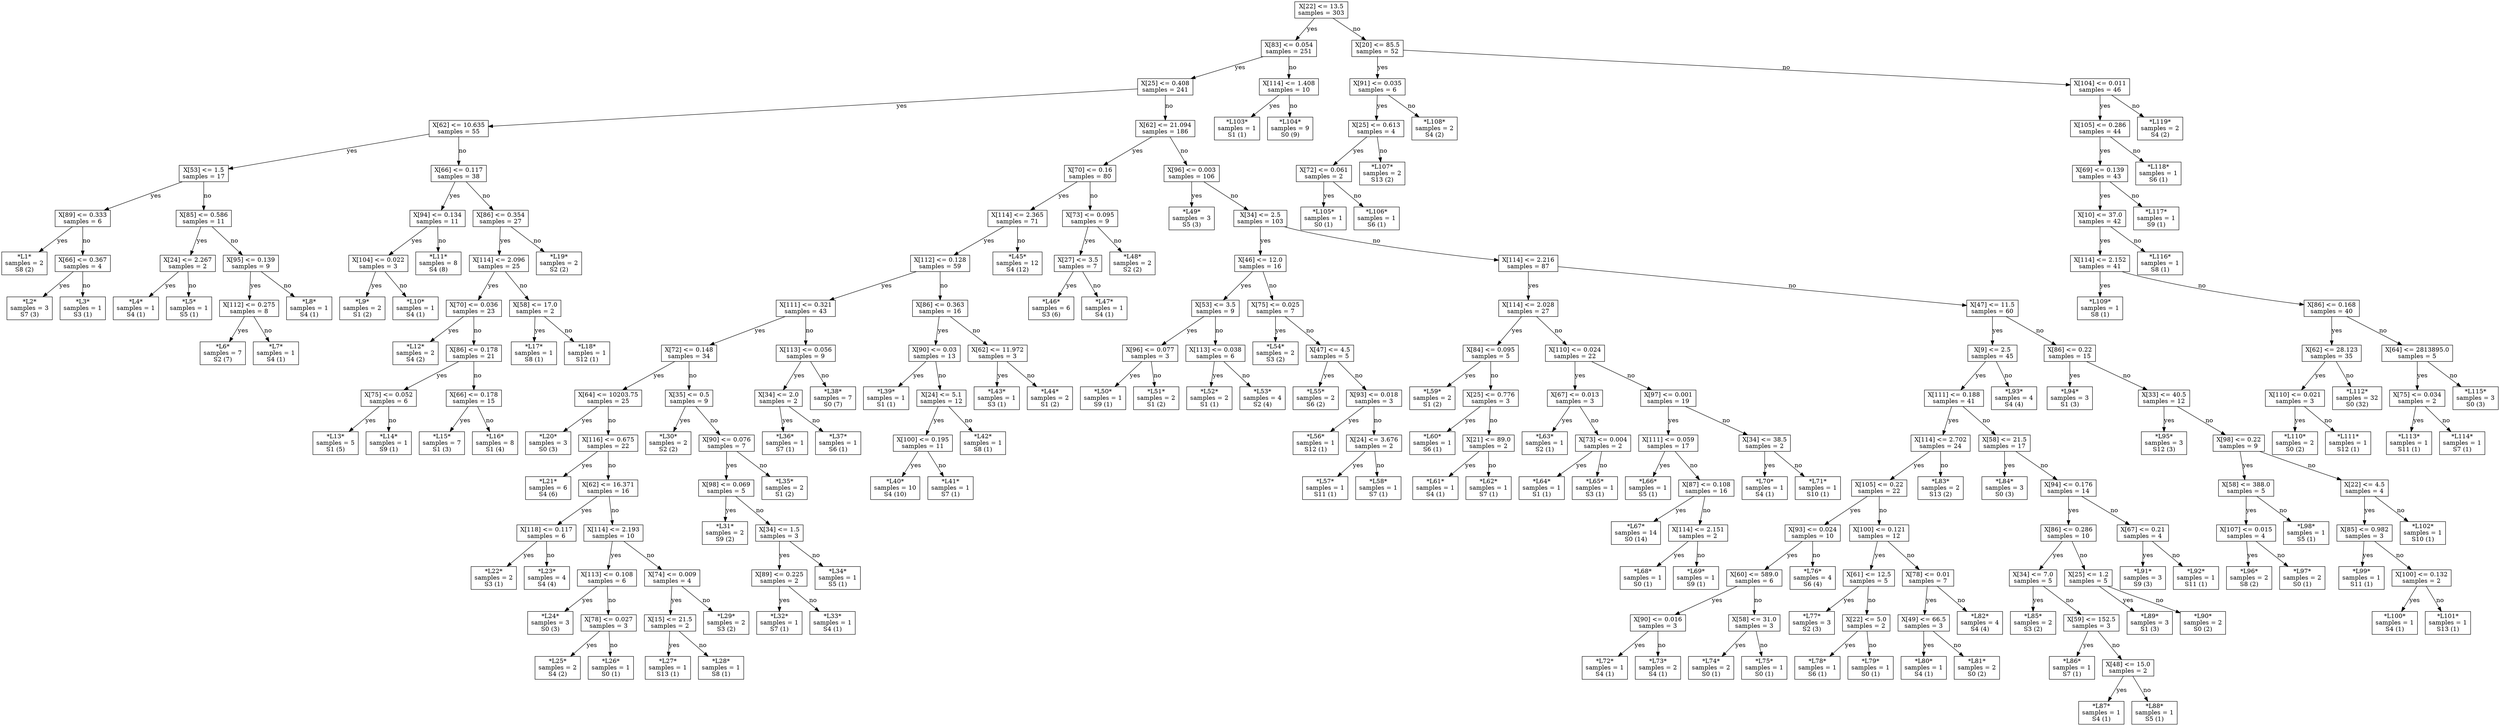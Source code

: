 digraph Tree {
node [shape=box] ;
0 [label="X[22] <= 13.5\nsamples = 303\n"] ;
1 [label="X[83] <= 0.054\nsamples = 251\n"] ;
0 -> 1 [label="yes"];
2 [label="X[25] <= 0.408\nsamples = 241\n"] ;
1 -> 2 [label="yes"];
3 [label="X[62] <= 10.635\nsamples = 55\n"] ;
2 -> 3 [label="yes"];
4 [label="X[53] <= 1.5\nsamples = 17\n"] ;
3 -> 4 [label="yes"];
5 [label="X[89] <= 0.333\nsamples = 6\n"] ;
4 -> 5 [label="yes"];
6 [label="*L1*\nsamples = 2\nS8 (2)\n"] ;
5 -> 6 [label="yes"];
7 [label="X[66] <= 0.367\nsamples = 4\n"] ;
5 -> 7 [label="no"];
8 [label="*L2*\nsamples = 3\nS7 (3)\n"] ;
7 -> 8 [label="yes"];
9 [label="*L3*\nsamples = 1\nS3 (1)\n"] ;
7 -> 9 [label="no"];
10 [label="X[85] <= 0.586\nsamples = 11\n"] ;
4 -> 10 [label="no"];
11 [label="X[24] <= 2.267\nsamples = 2\n"] ;
10 -> 11 [label="yes"];
12 [label="*L4*\nsamples = 1\nS4 (1)\n"] ;
11 -> 12 [label="yes"];
13 [label="*L5*\nsamples = 1\nS5 (1)\n"] ;
11 -> 13 [label="no"];
14 [label="X[95] <= 0.139\nsamples = 9\n"] ;
10 -> 14 [label="no"];
15 [label="X[112] <= 0.275\nsamples = 8\n"] ;
14 -> 15 [label="yes"];
16 [label="*L6*\nsamples = 7\nS2 (7)\n"] ;
15 -> 16 [label="yes"];
17 [label="*L7*\nsamples = 1\nS4 (1)\n"] ;
15 -> 17 [label="no"];
18 [label="*L8*\nsamples = 1\nS4 (1)\n"] ;
14 -> 18 [label="no"];
19 [label="X[66] <= 0.117\nsamples = 38\n"] ;
3 -> 19 [label="no"];
20 [label="X[94] <= 0.134\nsamples = 11\n"] ;
19 -> 20 [label="yes"];
21 [label="X[104] <= 0.022\nsamples = 3\n"] ;
20 -> 21 [label="yes"];
22 [label="*L9*\nsamples = 2\nS1 (2)\n"] ;
21 -> 22 [label="yes"];
23 [label="*L10*\nsamples = 1\nS4 (1)\n"] ;
21 -> 23 [label="no"];
24 [label="*L11*\nsamples = 8\nS4 (8)\n"] ;
20 -> 24 [label="no"];
25 [label="X[86] <= 0.354\nsamples = 27\n"] ;
19 -> 25 [label="no"];
26 [label="X[114] <= 2.096\nsamples = 25\n"] ;
25 -> 26 [label="yes"];
27 [label="X[70] <= 0.036\nsamples = 23\n"] ;
26 -> 27 [label="yes"];
28 [label="*L12*\nsamples = 2\nS4 (2)\n"] ;
27 -> 28 [label="yes"];
29 [label="X[86] <= 0.178\nsamples = 21\n"] ;
27 -> 29 [label="no"];
30 [label="X[75] <= 0.052\nsamples = 6\n"] ;
29 -> 30 [label="yes"];
31 [label="*L13*\nsamples = 5\nS1 (5)\n"] ;
30 -> 31 [label="yes"];
32 [label="*L14*\nsamples = 1\nS9 (1)\n"] ;
30 -> 32 [label="no"];
33 [label="X[66] <= 0.178\nsamples = 15\n"] ;
29 -> 33 [label="no"];
34 [label="*L15*\nsamples = 7\nS1 (3)\n"] ;
33 -> 34 [label="yes"];
35 [label="*L16*\nsamples = 8\nS1 (4)\n"] ;
33 -> 35 [label="no"];
36 [label="X[58] <= 17.0\nsamples = 2\n"] ;
26 -> 36 [label="no"];
37 [label="*L17*\nsamples = 1\nS8 (1)\n"] ;
36 -> 37 [label="yes"];
38 [label="*L18*\nsamples = 1\nS12 (1)\n"] ;
36 -> 38 [label="no"];
39 [label="*L19*\nsamples = 2\nS2 (2)\n"] ;
25 -> 39 [label="no"];
40 [label="X[62] <= 21.094\nsamples = 186\n"] ;
2 -> 40 [label="no"];
41 [label="X[70] <= 0.16\nsamples = 80\n"] ;
40 -> 41 [label="yes"];
42 [label="X[114] <= 2.365\nsamples = 71\n"] ;
41 -> 42 [label="yes"];
43 [label="X[112] <= 0.128\nsamples = 59\n"] ;
42 -> 43 [label="yes"];
44 [label="X[111] <= 0.321\nsamples = 43\n"] ;
43 -> 44 [label="yes"];
45 [label="X[72] <= 0.148\nsamples = 34\n"] ;
44 -> 45 [label="yes"];
46 [label="X[64] <= 10203.75\nsamples = 25\n"] ;
45 -> 46 [label="yes"];
47 [label="*L20*\nsamples = 3\nS0 (3)\n"] ;
46 -> 47 [label="yes"];
48 [label="X[116] <= 0.675\nsamples = 22\n"] ;
46 -> 48 [label="no"];
49 [label="*L21*\nsamples = 6\nS4 (6)\n"] ;
48 -> 49 [label="yes"];
50 [label="X[62] <= 16.371\nsamples = 16\n"] ;
48 -> 50 [label="no"];
51 [label="X[118] <= 0.117\nsamples = 6\n"] ;
50 -> 51 [label="yes"];
52 [label="*L22*\nsamples = 2\nS3 (1)\n"] ;
51 -> 52 [label="yes"];
53 [label="*L23*\nsamples = 4\nS4 (4)\n"] ;
51 -> 53 [label="no"];
54 [label="X[114] <= 2.193\nsamples = 10\n"] ;
50 -> 54 [label="no"];
55 [label="X[113] <= 0.108\nsamples = 6\n"] ;
54 -> 55 [label="yes"];
56 [label="*L24*\nsamples = 3\nS0 (3)\n"] ;
55 -> 56 [label="yes"];
57 [label="X[78] <= 0.027\nsamples = 3\n"] ;
55 -> 57 [label="no"];
58 [label="*L25*\nsamples = 2\nS4 (2)\n"] ;
57 -> 58 [label="yes"];
59 [label="*L26*\nsamples = 1\nS0 (1)\n"] ;
57 -> 59 [label="no"];
60 [label="X[74] <= 0.009\nsamples = 4\n"] ;
54 -> 60 [label="no"];
61 [label="X[15] <= 21.5\nsamples = 2\n"] ;
60 -> 61 [label="yes"];
62 [label="*L27*\nsamples = 1\nS13 (1)\n"] ;
61 -> 62 [label="yes"];
63 [label="*L28*\nsamples = 1\nS8 (1)\n"] ;
61 -> 63 [label="no"];
64 [label="*L29*\nsamples = 2\nS3 (2)\n"] ;
60 -> 64 [label="no"];
65 [label="X[35] <= 0.5\nsamples = 9\n"] ;
45 -> 65 [label="no"];
66 [label="*L30*\nsamples = 2\nS2 (2)\n"] ;
65 -> 66 [label="yes"];
67 [label="X[90] <= 0.076\nsamples = 7\n"] ;
65 -> 67 [label="no"];
68 [label="X[98] <= 0.069\nsamples = 5\n"] ;
67 -> 68 [label="yes"];
69 [label="*L31*\nsamples = 2\nS9 (2)\n"] ;
68 -> 69 [label="yes"];
70 [label="X[34] <= 1.5\nsamples = 3\n"] ;
68 -> 70 [label="no"];
71 [label="X[89] <= 0.225\nsamples = 2\n"] ;
70 -> 71 [label="yes"];
72 [label="*L32*\nsamples = 1\nS7 (1)\n"] ;
71 -> 72 [label="yes"];
73 [label="*L33*\nsamples = 1\nS4 (1)\n"] ;
71 -> 73 [label="no"];
74 [label="*L34*\nsamples = 1\nS5 (1)\n"] ;
70 -> 74 [label="no"];
75 [label="*L35*\nsamples = 2\nS1 (2)\n"] ;
67 -> 75 [label="no"];
76 [label="X[113] <= 0.056\nsamples = 9\n"] ;
44 -> 76 [label="no"];
77 [label="X[34] <= 2.0\nsamples = 2\n"] ;
76 -> 77 [label="yes"];
78 [label="*L36*\nsamples = 1\nS7 (1)\n"] ;
77 -> 78 [label="yes"];
79 [label="*L37*\nsamples = 1\nS6 (1)\n"] ;
77 -> 79 [label="no"];
80 [label="*L38*\nsamples = 7\nS0 (7)\n"] ;
76 -> 80 [label="no"];
81 [label="X[86] <= 0.363\nsamples = 16\n"] ;
43 -> 81 [label="no"];
82 [label="X[90] <= 0.03\nsamples = 13\n"] ;
81 -> 82 [label="yes"];
83 [label="*L39*\nsamples = 1\nS1 (1)\n"] ;
82 -> 83 [label="yes"];
84 [label="X[24] <= 5.1\nsamples = 12\n"] ;
82 -> 84 [label="no"];
85 [label="X[100] <= 0.195\nsamples = 11\n"] ;
84 -> 85 [label="yes"];
86 [label="*L40*\nsamples = 10\nS4 (10)\n"] ;
85 -> 86 [label="yes"];
87 [label="*L41*\nsamples = 1\nS7 (1)\n"] ;
85 -> 87 [label="no"];
88 [label="*L42*\nsamples = 1\nS8 (1)\n"] ;
84 -> 88 [label="no"];
89 [label="X[62] <= 11.972\nsamples = 3\n"] ;
81 -> 89 [label="no"];
90 [label="*L43*\nsamples = 1\nS3 (1)\n"] ;
89 -> 90 [label="yes"];
91 [label="*L44*\nsamples = 2\nS1 (2)\n"] ;
89 -> 91 [label="no"];
92 [label="*L45*\nsamples = 12\nS4 (12)\n"] ;
42 -> 92 [label="no"];
93 [label="X[73] <= 0.095\nsamples = 9\n"] ;
41 -> 93 [label="no"];
94 [label="X[27] <= 3.5\nsamples = 7\n"] ;
93 -> 94 [label="yes"];
95 [label="*L46*\nsamples = 6\nS3 (6)\n"] ;
94 -> 95 [label="yes"];
96 [label="*L47*\nsamples = 1\nS4 (1)\n"] ;
94 -> 96 [label="no"];
97 [label="*L48*\nsamples = 2\nS2 (2)\n"] ;
93 -> 97 [label="no"];
98 [label="X[96] <= 0.003\nsamples = 106\n"] ;
40 -> 98 [label="no"];
99 [label="*L49*\nsamples = 3\nS5 (3)\n"] ;
98 -> 99 [label="yes"];
100 [label="X[34] <= 2.5\nsamples = 103\n"] ;
98 -> 100 [label="no"];
101 [label="X[46] <= 12.0\nsamples = 16\n"] ;
100 -> 101 [label="yes"];
102 [label="X[53] <= 3.5\nsamples = 9\n"] ;
101 -> 102 [label="yes"];
103 [label="X[96] <= 0.077\nsamples = 3\n"] ;
102 -> 103 [label="yes"];
104 [label="*L50*\nsamples = 1\nS9 (1)\n"] ;
103 -> 104 [label="yes"];
105 [label="*L51*\nsamples = 2\nS1 (2)\n"] ;
103 -> 105 [label="no"];
106 [label="X[113] <= 0.038\nsamples = 6\n"] ;
102 -> 106 [label="no"];
107 [label="*L52*\nsamples = 2\nS1 (1)\n"] ;
106 -> 107 [label="yes"];
108 [label="*L53*\nsamples = 4\nS2 (4)\n"] ;
106 -> 108 [label="no"];
109 [label="X[75] <= 0.025\nsamples = 7\n"] ;
101 -> 109 [label="no"];
110 [label="*L54*\nsamples = 2\nS3 (2)\n"] ;
109 -> 110 [label="yes"];
111 [label="X[47] <= 4.5\nsamples = 5\n"] ;
109 -> 111 [label="no"];
112 [label="*L55*\nsamples = 2\nS6 (2)\n"] ;
111 -> 112 [label="yes"];
113 [label="X[93] <= 0.018\nsamples = 3\n"] ;
111 -> 113 [label="no"];
114 [label="*L56*\nsamples = 1\nS12 (1)\n"] ;
113 -> 114 [label="yes"];
115 [label="X[24] <= 3.676\nsamples = 2\n"] ;
113 -> 115 [label="no"];
116 [label="*L57*\nsamples = 1\nS11 (1)\n"] ;
115 -> 116 [label="yes"];
117 [label="*L58*\nsamples = 1\nS7 (1)\n"] ;
115 -> 117 [label="no"];
118 [label="X[114] <= 2.216\nsamples = 87\n"] ;
100 -> 118 [label="no"];
119 [label="X[114] <= 2.028\nsamples = 27\n"] ;
118 -> 119 [label="yes"];
120 [label="X[84] <= 0.095\nsamples = 5\n"] ;
119 -> 120 [label="yes"];
121 [label="*L59*\nsamples = 2\nS1 (2)\n"] ;
120 -> 121 [label="yes"];
122 [label="X[25] <= 0.776\nsamples = 3\n"] ;
120 -> 122 [label="no"];
123 [label="*L60*\nsamples = 1\nS6 (1)\n"] ;
122 -> 123 [label="yes"];
124 [label="X[21] <= 89.0\nsamples = 2\n"] ;
122 -> 124 [label="no"];
125 [label="*L61*\nsamples = 1\nS4 (1)\n"] ;
124 -> 125 [label="yes"];
126 [label="*L62*\nsamples = 1\nS7 (1)\n"] ;
124 -> 126 [label="no"];
127 [label="X[110] <= 0.024\nsamples = 22\n"] ;
119 -> 127 [label="no"];
128 [label="X[67] <= 0.013\nsamples = 3\n"] ;
127 -> 128 [label="yes"];
129 [label="*L63*\nsamples = 1\nS2 (1)\n"] ;
128 -> 129 [label="yes"];
130 [label="X[73] <= 0.004\nsamples = 2\n"] ;
128 -> 130 [label="no"];
131 [label="*L64*\nsamples = 1\nS1 (1)\n"] ;
130 -> 131 [label="yes"];
132 [label="*L65*\nsamples = 1\nS3 (1)\n"] ;
130 -> 132 [label="no"];
133 [label="X[97] <= 0.001\nsamples = 19\n"] ;
127 -> 133 [label="no"];
134 [label="X[111] <= 0.059\nsamples = 17\n"] ;
133 -> 134 [label="yes"];
135 [label="*L66*\nsamples = 1\nS5 (1)\n"] ;
134 -> 135 [label="yes"];
136 [label="X[87] <= 0.108\nsamples = 16\n"] ;
134 -> 136 [label="no"];
137 [label="*L67*\nsamples = 14\nS0 (14)\n"] ;
136 -> 137 [label="yes"];
138 [label="X[114] <= 2.151\nsamples = 2\n"] ;
136 -> 138 [label="no"];
139 [label="*L68*\nsamples = 1\nS0 (1)\n"] ;
138 -> 139 [label="yes"];
140 [label="*L69*\nsamples = 1\nS9 (1)\n"] ;
138 -> 140 [label="no"];
141 [label="X[34] <= 38.5\nsamples = 2\n"] ;
133 -> 141 [label="no"];
142 [label="*L70*\nsamples = 1\nS4 (1)\n"] ;
141 -> 142 [label="yes"];
143 [label="*L71*\nsamples = 1\nS10 (1)\n"] ;
141 -> 143 [label="no"];
144 [label="X[47] <= 11.5\nsamples = 60\n"] ;
118 -> 144 [label="no"];
145 [label="X[9] <= 2.5\nsamples = 45\n"] ;
144 -> 145 [label="yes"];
146 [label="X[111] <= 0.188\nsamples = 41\n"] ;
145 -> 146 [label="yes"];
147 [label="X[114] <= 2.702\nsamples = 24\n"] ;
146 -> 147 [label="yes"];
148 [label="X[105] <= 0.22\nsamples = 22\n"] ;
147 -> 148 [label="yes"];
149 [label="X[93] <= 0.024\nsamples = 10\n"] ;
148 -> 149 [label="yes"];
150 [label="X[60] <= 589.0\nsamples = 6\n"] ;
149 -> 150 [label="yes"];
151 [label="X[90] <= 0.016\nsamples = 3\n"] ;
150 -> 151 [label="yes"];
152 [label="*L72*\nsamples = 1\nS4 (1)\n"] ;
151 -> 152 [label="yes"];
153 [label="*L73*\nsamples = 2\nS4 (1)\n"] ;
151 -> 153 [label="no"];
154 [label="X[58] <= 31.0\nsamples = 3\n"] ;
150 -> 154 [label="no"];
155 [label="*L74*\nsamples = 2\nS0 (1)\n"] ;
154 -> 155 [label="yes"];
156 [label="*L75*\nsamples = 1\nS0 (1)\n"] ;
154 -> 156 [label="no"];
157 [label="*L76*\nsamples = 4\nS6 (4)\n"] ;
149 -> 157 [label="no"];
158 [label="X[100] <= 0.121\nsamples = 12\n"] ;
148 -> 158 [label="no"];
159 [label="X[61] <= 12.5\nsamples = 5\n"] ;
158 -> 159 [label="yes"];
160 [label="*L77*\nsamples = 3\nS2 (3)\n"] ;
159 -> 160 [label="yes"];
161 [label="X[22] <= 5.0\nsamples = 2\n"] ;
159 -> 161 [label="no"];
162 [label="*L78*\nsamples = 1\nS6 (1)\n"] ;
161 -> 162 [label="yes"];
163 [label="*L79*\nsamples = 1\nS0 (1)\n"] ;
161 -> 163 [label="no"];
164 [label="X[78] <= 0.01\nsamples = 7\n"] ;
158 -> 164 [label="no"];
165 [label="X[49] <= 66.5\nsamples = 3\n"] ;
164 -> 165 [label="yes"];
166 [label="*L80*\nsamples = 1\nS4 (1)\n"] ;
165 -> 166 [label="yes"];
167 [label="*L81*\nsamples = 2\nS0 (2)\n"] ;
165 -> 167 [label="no"];
168 [label="*L82*\nsamples = 4\nS4 (4)\n"] ;
164 -> 168 [label="no"];
169 [label="*L83*\nsamples = 2\nS13 (2)\n"] ;
147 -> 169 [label="no"];
170 [label="X[58] <= 21.5\nsamples = 17\n"] ;
146 -> 170 [label="no"];
171 [label="*L84*\nsamples = 3\nS0 (3)\n"] ;
170 -> 171 [label="yes"];
172 [label="X[94] <= 0.176\nsamples = 14\n"] ;
170 -> 172 [label="no"];
173 [label="X[86] <= 0.286\nsamples = 10\n"] ;
172 -> 173 [label="yes"];
174 [label="X[34] <= 7.0\nsamples = 5\n"] ;
173 -> 174 [label="yes"];
175 [label="*L85*\nsamples = 2\nS3 (2)\n"] ;
174 -> 175 [label="yes"];
176 [label="X[59] <= 152.5\nsamples = 3\n"] ;
174 -> 176 [label="no"];
177 [label="*L86*\nsamples = 1\nS7 (1)\n"] ;
176 -> 177 [label="yes"];
178 [label="X[48] <= 15.0\nsamples = 2\n"] ;
176 -> 178 [label="no"];
179 [label="*L87*\nsamples = 1\nS4 (1)\n"] ;
178 -> 179 [label="yes"];
180 [label="*L88*\nsamples = 1\nS5 (1)\n"] ;
178 -> 180 [label="no"];
181 [label="X[25] <= 1.2\nsamples = 5\n"] ;
173 -> 181 [label="no"];
182 [label="*L89*\nsamples = 3\nS1 (3)\n"] ;
181 -> 182 [label="yes"];
183 [label="*L90*\nsamples = 2\nS0 (2)\n"] ;
181 -> 183 [label="no"];
184 [label="X[67] <= 0.21\nsamples = 4\n"] ;
172 -> 184 [label="no"];
185 [label="*L91*\nsamples = 3\nS9 (3)\n"] ;
184 -> 185 [label="yes"];
186 [label="*L92*\nsamples = 1\nS11 (1)\n"] ;
184 -> 186 [label="no"];
187 [label="*L93*\nsamples = 4\nS4 (4)\n"] ;
145 -> 187 [label="no"];
188 [label="X[86] <= 0.22\nsamples = 15\n"] ;
144 -> 188 [label="no"];
189 [label="*L94*\nsamples = 3\nS1 (3)\n"] ;
188 -> 189 [label="yes"];
190 [label="X[33] <= 40.5\nsamples = 12\n"] ;
188 -> 190 [label="no"];
191 [label="*L95*\nsamples = 3\nS12 (3)\n"] ;
190 -> 191 [label="yes"];
192 [label="X[98] <= 0.22\nsamples = 9\n"] ;
190 -> 192 [label="no"];
193 [label="X[58] <= 388.0\nsamples = 5\n"] ;
192 -> 193 [label="yes"];
194 [label="X[107] <= 0.015\nsamples = 4\n"] ;
193 -> 194 [label="yes"];
195 [label="*L96*\nsamples = 2\nS8 (2)\n"] ;
194 -> 195 [label="yes"];
196 [label="*L97*\nsamples = 2\nS0 (1)\n"] ;
194 -> 196 [label="no"];
197 [label="*L98*\nsamples = 1\nS5 (1)\n"] ;
193 -> 197 [label="no"];
198 [label="X[22] <= 4.5\nsamples = 4\n"] ;
192 -> 198 [label="no"];
199 [label="X[85] <= 0.982\nsamples = 3\n"] ;
198 -> 199 [label="yes"];
200 [label="*L99*\nsamples = 1\nS11 (1)\n"] ;
199 -> 200 [label="yes"];
201 [label="X[100] <= 0.132\nsamples = 2\n"] ;
199 -> 201 [label="no"];
202 [label="*L100*\nsamples = 1\nS4 (1)\n"] ;
201 -> 202 [label="yes"];
203 [label="*L101*\nsamples = 1\nS13 (1)\n"] ;
201 -> 203 [label="no"];
204 [label="*L102*\nsamples = 1\nS10 (1)\n"] ;
198 -> 204 [label="no"];
205 [label="X[114] <= 1.408\nsamples = 10\n"] ;
1 -> 205 [label="no"];
206 [label="*L103*\nsamples = 1\nS1 (1)\n"] ;
205 -> 206 [label="yes"];
207 [label="*L104*\nsamples = 9\nS0 (9)\n"] ;
205 -> 207 [label="no"];
208 [label="X[20] <= 85.5\nsamples = 52\n"] ;
0 -> 208 [label="no"];
209 [label="X[91] <= 0.035\nsamples = 6\n"] ;
208 -> 209 [label="yes"];
210 [label="X[25] <= 0.613\nsamples = 4\n"] ;
209 -> 210 [label="yes"];
211 [label="X[72] <= 0.061\nsamples = 2\n"] ;
210 -> 211 [label="yes"];
212 [label="*L105*\nsamples = 1\nS0 (1)\n"] ;
211 -> 212 [label="yes"];
213 [label="*L106*\nsamples = 1\nS6 (1)\n"] ;
211 -> 213 [label="no"];
214 [label="*L107*\nsamples = 2\nS13 (2)\n"] ;
210 -> 214 [label="no"];
215 [label="*L108*\nsamples = 2\nS4 (2)\n"] ;
209 -> 215 [label="no"];
216 [label="X[104] <= 0.011\nsamples = 46\n"] ;
208 -> 216 [label="no"];
217 [label="X[105] <= 0.286\nsamples = 44\n"] ;
216 -> 217 [label="yes"];
218 [label="X[69] <= 0.139\nsamples = 43\n"] ;
217 -> 218 [label="yes"];
219 [label="X[10] <= 37.0\nsamples = 42\n"] ;
218 -> 219 [label="yes"];
220 [label="X[114] <= 2.152\nsamples = 41\n"] ;
219 -> 220 [label="yes"];
221 [label="*L109*\nsamples = 1\nS8 (1)\n"] ;
220 -> 221 [label="yes"];
222 [label="X[86] <= 0.168\nsamples = 40\n"] ;
220 -> 222 [label="no"];
223 [label="X[62] <= 28.123\nsamples = 35\n"] ;
222 -> 223 [label="yes"];
224 [label="X[110] <= 0.021\nsamples = 3\n"] ;
223 -> 224 [label="yes"];
225 [label="*L110*\nsamples = 2\nS0 (2)\n"] ;
224 -> 225 [label="yes"];
226 [label="*L111*\nsamples = 1\nS12 (1)\n"] ;
224 -> 226 [label="no"];
227 [label="*L112*\nsamples = 32\nS0 (32)\n"] ;
223 -> 227 [label="no"];
228 [label="X[64] <= 2813895.0\nsamples = 5\n"] ;
222 -> 228 [label="no"];
229 [label="X[75] <= 0.034\nsamples = 2\n"] ;
228 -> 229 [label="yes"];
230 [label="*L113*\nsamples = 1\nS11 (1)\n"] ;
229 -> 230 [label="yes"];
231 [label="*L114*\nsamples = 1\nS7 (1)\n"] ;
229 -> 231 [label="no"];
232 [label="*L115*\nsamples = 3\nS0 (3)\n"] ;
228 -> 232 [label="no"];
233 [label="*L116*\nsamples = 1\nS8 (1)\n"] ;
219 -> 233 [label="no"];
234 [label="*L117*\nsamples = 1\nS9 (1)\n"] ;
218 -> 234 [label="no"];
235 [label="*L118*\nsamples = 1\nS6 (1)\n"] ;
217 -> 235 [label="no"];
236 [label="*L119*\nsamples = 2\nS4 (2)\n"] ;
216 -> 236 [label="no"];
}
